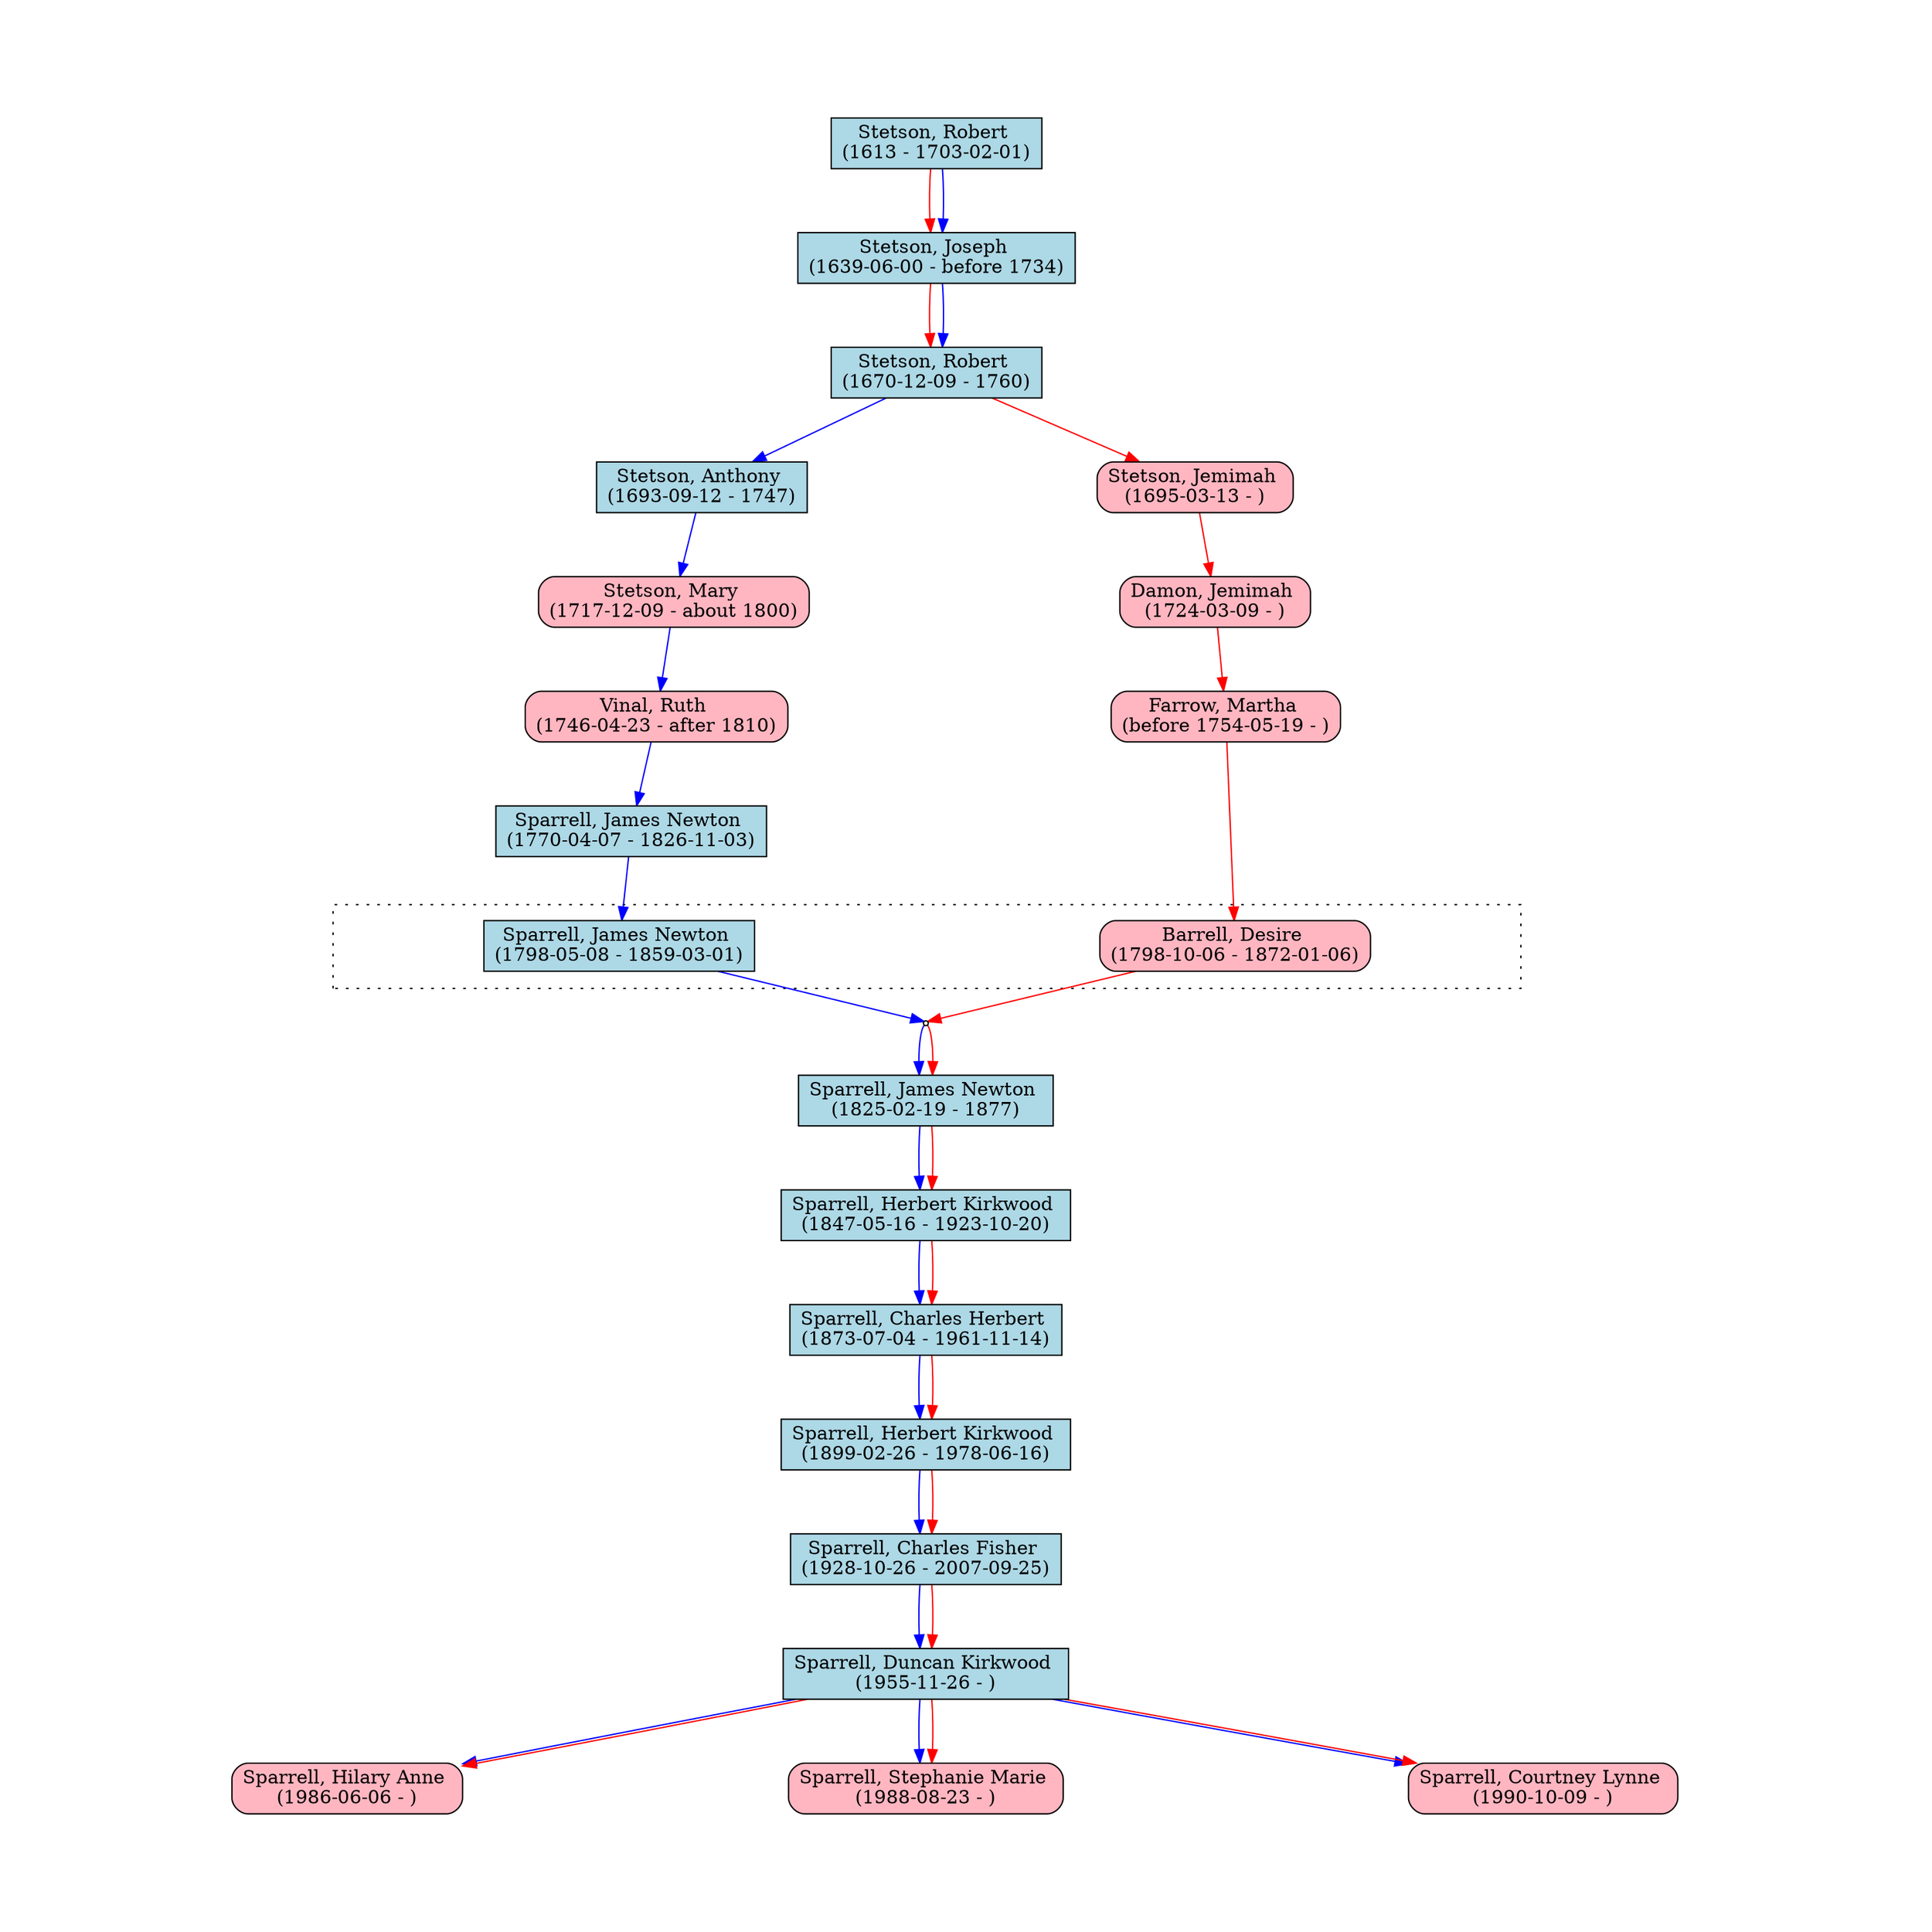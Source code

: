 digraph GRAMPS_graph {
	graph [bgcolor=white, center=true, charset=utf8, concentrate=false, dpi=75, fontsize=14, margin="0.250000,0.555556", mclimit=99, nodesep="0.20", outputorder=edgesfirst, page="20.000000,20.000000", pagedir=BL, rankdir=TB, ranksep="0.20", ratio=fill, searchsize=100, size="17.99,17.99", splines=true];
	node [label="\N", style=filled, fontsize=14];
	edge [len="0.5", style=solid, arrowhead=none, arrowtail=normal, fontsize=14];
	graph [margin="1.00,1.00",
		page="20.00,20.00",
		bb="0 0 1295 1295"];
	subgraph cluster_fam1 {
		graph [margin="0.250000,0.555556",
			page="20.000000,20.000000",
			style=dotted,
			bb=""];
		I776 [label="Barrell, Desire \n(1798-10-06 - 1872-01-06)", style="rounded,filled", shape=box, fillcolor=lightpink];
		I765 [label="Sparrell, James Newton \n(1798-05-08 - 1859-03-01)", style="solid,filled", shape=box, fillcolor=lightblue];
	}
	I611 [label="Stetson, Robert \n(1613 - 1703-02-01)", style="solid,filled", shape=box, fillcolor=lightblue];
	I608 [label="Stetson, Joseph \n(1639-06-00 - before 1734)", style="solid,filled", shape=box, fillcolor=lightblue];
	I583 [label="Stetson, Robert \n(1670-12-09 - 1760)", style="solid,filled", shape=box, fillcolor=lightblue];
	I745 [label="Stetson, Anthony \n(1693-09-12 - 1747)", style="solid,filled", shape=box, fillcolor=lightblue];
	I567 [label="Stetson, Jemimah \n(1695-03-13 - )", style="rounded,filled", shape=box, fillcolor=lightpink];
	I557 [label="Damon, Jemimah \n(1724-03-09 - )", style="rounded,filled", shape=box, fillcolor=lightpink];
	I799 [label="Farrow, Martha \n(before 1754-05-19 - )", style="rounded,filled", shape=box, fillcolor=lightpink];
	F205 [shape=point, fillcolor=lightyellow];
	I721 [label="Sparrell, James Newton \n(1825-02-19 - 1877)", style="solid,filled", shape=box, fillcolor=lightblue];
	I665 [label="Sparrell, Herbert Kirkwood \n(1847-05-16 - 1923-10-20)", style="solid,filled", shape=box, fillcolor=lightblue];
	I1340 [label="Sparrell, Charles Herbert \n(1873-07-04 - 1961-11-14)", style="solid,filled", shape=box, fillcolor=lightblue];
	I898 [label="Sparrell, Herbert Kirkwood \n(1899-02-26 - 1978-06-16)", style="solid,filled", shape=box, fillcolor=lightblue];
	I190 [label="Sparrell, Charles Fisher \n(1928-10-26 - 2007-09-25)", style="solid,filled", shape=box, fillcolor=lightblue];
	I676 [label="Sparrell, Duncan Kirkwood \n(1955-11-26 - )", style="solid,filled", shape=box, fillcolor=lightblue];
	I575 [label="Sparrell, Hilary Anne \n(1986-06-06 - )", style="rounded,filled", shape=box, fillcolor=lightpink];
	I576 [label="Sparrell, Stephanie Marie \n(1988-08-23 - )", style="rounded,filled", shape=box, fillcolor=lightpink];
	I578 [label="Sparrell, Courtney Lynne \n(1990-10-09 - )", style="rounded,filled", shape=box, fillcolor=lightpink];
	I600 [label="Stetson, Mary \n(1717-12-09 - about 1800)", style="rounded,filled", shape=box, fillcolor=lightpink];
	I598 [label="Vinal, Ruth \n(1746-04-23 - after 1810)", style="rounded,filled", shape=box, fillcolor=lightpink];
	I943 [label="Sparrell, James Newton \n(1770-04-07 - 1826-11-03)", style="solid,filled", shape=box, fillcolor=lightblue];
	I611 -> I608 [arrowhead=normal, arrowtail=none, color=red];
	I611 -> I608 [arrowhead=normal, arrowtail=none, color=blue];
	I608 -> I583 [arrowhead=normal, arrowtail=none, color=red];
	I608 -> I583 [arrowhead=normal, arrowtail=none, color=blue];
	I583 -> I745 [arrowhead=normal, arrowtail=none, color=blue];
	I583 -> I567 [arrowhead=normal, arrowtail=none, color=red];
	I567 -> I557 [arrowhead=normal, arrowtail=none, color=red];
	I557 -> I799 [arrowhead=normal, arrowtail=none, color=red];
	I799 -> I776 [arrowhead=normal, arrowtail=none, color=red];
	I776 -> F205 [arrowhead=normal, arrowtail=none, color=red];
	F205 -> I721 [arrowhead=normal, arrowtail=none, color=blue];
	F205 -> I721 [arrowhead=normal, arrowtail=none, color=red];
	I721 -> I665 [arrowhead=normal, arrowtail=none, color=blue];
	I721 -> I665 [arrowhead=normal, arrowtail=none, color=red];
	I665 -> I1340 [arrowhead=normal, arrowtail=none, color=blue];
	I665 -> I1340 [arrowhead=normal, arrowtail=none, color=red];
	I1340 -> I898 [arrowhead=normal, arrowtail=none, color=blue];
	I1340 -> I898 [arrowhead=normal, arrowtail=none, color=red];
	I898 -> I190 [arrowhead=normal, arrowtail=none, color=blue];
	I898 -> I190 [arrowhead=normal, arrowtail=none, color=red];
	I190 -> I676 [arrowhead=normal, arrowtail=none, color=blue];
	I190 -> I676 [arrowhead=normal, arrowtail=none, color=red];
	I676 -> I575 [arrowhead=normal, arrowtail=none, color=blue];
	I676 -> I575 [arrowhead=normal, arrowtail=none, color=red];
	I676 -> I576 [arrowhead=normal, arrowtail=none, color=blue];
	I676 -> I576 [arrowhead=normal, arrowtail=none, color=red];
	I676 -> I578 [arrowhead=normal, arrowtail=none, color=blue];
	I676 -> I578 [arrowhead=normal, arrowtail=none, color=red];
	I745 -> I600 [arrowhead=normal, arrowtail=none, color=blue];
	I600 -> I598 [arrowhead=normal, arrowtail=none, color=blue];
	I598 -> I943 [arrowhead=normal, arrowtail=none, color=blue];
	I943 -> I765 [arrowhead=normal, arrowtail=none, color=blue];
	I765 -> F205 [arrowhead=normal, arrowtail=none, color=blue];
}
